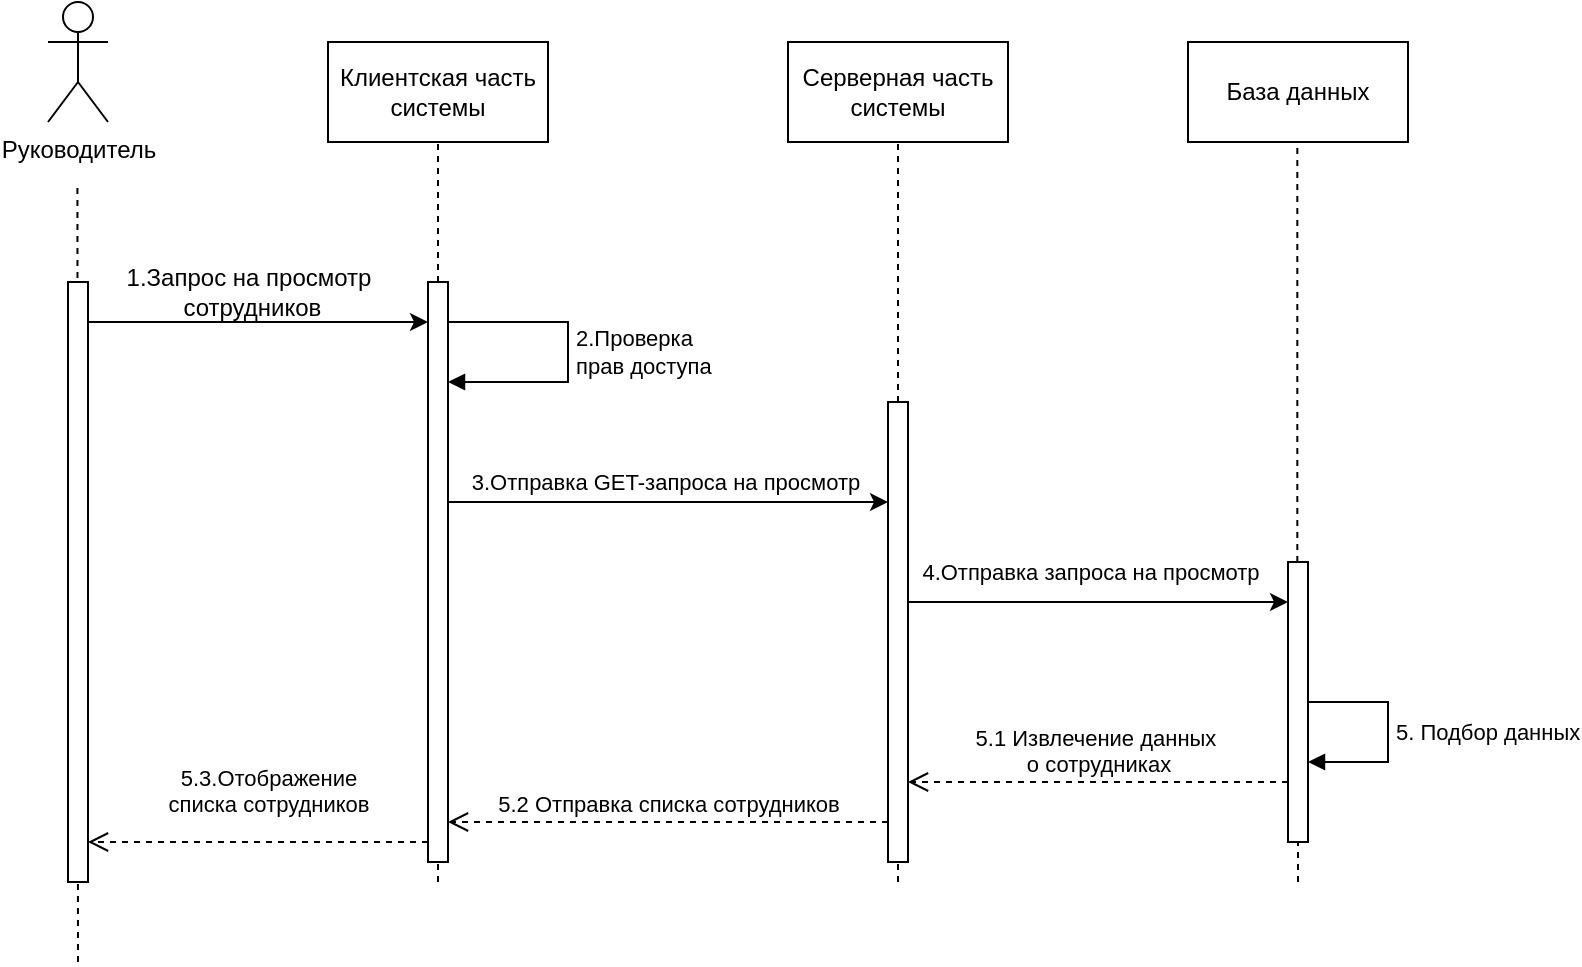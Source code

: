 <mxfile version="24.2.2" type="device">
  <diagram name="Страница — 1" id="T6KAc7fpX0pXLOmg80nU">
    <mxGraphModel dx="1434" dy="791" grid="1" gridSize="10" guides="1" tooltips="1" connect="1" arrows="1" fold="1" page="1" pageScale="1" pageWidth="827" pageHeight="1169" math="0" shadow="0">
      <root>
        <mxCell id="0" />
        <mxCell id="1" parent="0" />
        <mxCell id="ibpT-h3zPALlDqyW-gSG-1" value="Руководитель" style="shape=umlActor;verticalLabelPosition=bottom;verticalAlign=top;html=1;" vertex="1" parent="1">
          <mxGeometry x="140" y="70" width="30" height="60" as="geometry" />
        </mxCell>
        <mxCell id="ibpT-h3zPALlDqyW-gSG-2" value="" style="endArrow=none;dashed=1;html=1;rounded=0;" edge="1" parent="1">
          <mxGeometry width="50" height="50" relative="1" as="geometry">
            <mxPoint x="155" y="550" as="sourcePoint" />
            <mxPoint x="154.71" y="160" as="targetPoint" />
          </mxGeometry>
        </mxCell>
        <mxCell id="ibpT-h3zPALlDqyW-gSG-3" value="Клиентская часть&lt;br&gt;системы" style="html=1;whiteSpace=wrap;" vertex="1" parent="1">
          <mxGeometry x="280" y="90" width="110" height="50" as="geometry" />
        </mxCell>
        <mxCell id="ibpT-h3zPALlDqyW-gSG-4" value="" style="endArrow=none;dashed=1;html=1;rounded=0;entryX=0.5;entryY=1;entryDx=0;entryDy=0;" edge="1" parent="1" target="ibpT-h3zPALlDqyW-gSG-3">
          <mxGeometry width="50" height="50" relative="1" as="geometry">
            <mxPoint x="335" y="510" as="sourcePoint" />
            <mxPoint x="384.66" y="150" as="targetPoint" />
            <Array as="points">
              <mxPoint x="335" y="170" />
            </Array>
          </mxGeometry>
        </mxCell>
        <mxCell id="ibpT-h3zPALlDqyW-gSG-5" value="" style="endArrow=none;dashed=1;html=1;rounded=0;" edge="1" parent="1" target="ibpT-h3zPALlDqyW-gSG-6">
          <mxGeometry width="50" height="50" relative="1" as="geometry">
            <mxPoint x="155" y="300" as="sourcePoint" />
            <mxPoint x="154.71" y="160" as="targetPoint" />
          </mxGeometry>
        </mxCell>
        <mxCell id="ibpT-h3zPALlDqyW-gSG-6" value="" style="html=1;points=[[0,0,0,0,5],[0,1,0,0,-5],[1,0,0,0,5],[1,1,0,0,-5]];perimeter=orthogonalPerimeter;outlineConnect=0;targetShapes=umlLifeline;portConstraint=eastwest;newEdgeStyle={&quot;curved&quot;:0,&quot;rounded&quot;:0};" vertex="1" parent="1">
          <mxGeometry x="150" y="210" width="10" height="300" as="geometry" />
        </mxCell>
        <mxCell id="ibpT-h3zPALlDqyW-gSG-7" value="" style="html=1;points=[[0,0,0,0,5],[0,1,0,0,-5],[1,0,0,0,5],[1,1,0,0,-5]];perimeter=orthogonalPerimeter;outlineConnect=0;targetShapes=umlLifeline;portConstraint=eastwest;newEdgeStyle={&quot;curved&quot;:0,&quot;rounded&quot;:0};" vertex="1" parent="1">
          <mxGeometry x="330" y="210" width="10" height="290" as="geometry" />
        </mxCell>
        <mxCell id="ibpT-h3zPALlDqyW-gSG-8" value="" style="endArrow=classic;html=1;rounded=0;" edge="1" parent="1">
          <mxGeometry width="50" height="50" relative="1" as="geometry">
            <mxPoint x="160" y="230" as="sourcePoint" />
            <mxPoint x="330" y="230" as="targetPoint" />
          </mxGeometry>
        </mxCell>
        <mxCell id="ibpT-h3zPALlDqyW-gSG-9" value="1.Запрос на просмотр&lt;div&gt;&amp;nbsp;сотрудников&lt;/div&gt;" style="text;html=1;align=center;verticalAlign=middle;resizable=0;points=[];autosize=1;strokeColor=none;fillColor=none;" vertex="1" parent="1">
          <mxGeometry x="165" y="195" width="150" height="40" as="geometry" />
        </mxCell>
        <mxCell id="ibpT-h3zPALlDqyW-gSG-10" value="2.Проверка&amp;nbsp;&lt;div&gt;прав доступа&lt;/div&gt;" style="html=1;align=left;spacingLeft=2;endArrow=block;rounded=0;edgeStyle=orthogonalEdgeStyle;curved=0;rounded=0;" edge="1" parent="1">
          <mxGeometry x="-0.005" relative="1" as="geometry">
            <mxPoint x="340" y="230" as="sourcePoint" />
            <Array as="points">
              <mxPoint x="400" y="230" />
              <mxPoint x="400" y="260" />
            </Array>
            <mxPoint x="340" y="260" as="targetPoint" />
            <mxPoint as="offset" />
          </mxGeometry>
        </mxCell>
        <mxCell id="ibpT-h3zPALlDqyW-gSG-11" value="Серверная часть системы" style="html=1;whiteSpace=wrap;" vertex="1" parent="1">
          <mxGeometry x="510" y="90" width="110" height="50" as="geometry" />
        </mxCell>
        <mxCell id="ibpT-h3zPALlDqyW-gSG-12" value="" style="endArrow=none;dashed=1;html=1;rounded=0;entryX=0.5;entryY=1;entryDx=0;entryDy=0;" edge="1" parent="1" target="ibpT-h3zPALlDqyW-gSG-11">
          <mxGeometry width="50" height="50" relative="1" as="geometry">
            <mxPoint x="565" y="510" as="sourcePoint" />
            <mxPoint x="345" y="150" as="targetPoint" />
            <Array as="points" />
          </mxGeometry>
        </mxCell>
        <mxCell id="ibpT-h3zPALlDqyW-gSG-13" value="" style="html=1;points=[[0,0,0,0,5],[0,1,0,0,-5],[1,0,0,0,5],[1,1,0,0,-5]];perimeter=orthogonalPerimeter;outlineConnect=0;targetShapes=umlLifeline;portConstraint=eastwest;newEdgeStyle={&quot;curved&quot;:0,&quot;rounded&quot;:0};" vertex="1" parent="1">
          <mxGeometry x="560" y="270" width="10" height="230" as="geometry" />
        </mxCell>
        <mxCell id="ibpT-h3zPALlDqyW-gSG-14" value="" style="endArrow=classic;html=1;rounded=0;" edge="1" parent="1">
          <mxGeometry width="50" height="50" relative="1" as="geometry">
            <mxPoint x="340" y="320" as="sourcePoint" />
            <mxPoint x="560" y="320" as="targetPoint" />
          </mxGeometry>
        </mxCell>
        <mxCell id="ibpT-h3zPALlDqyW-gSG-15" value="3.Отправка GET-запроса на просмотр&amp;nbsp;" style="edgeLabel;html=1;align=center;verticalAlign=middle;resizable=0;points=[];" vertex="1" connectable="0" parent="ibpT-h3zPALlDqyW-gSG-14">
          <mxGeometry x="0.131" y="1" relative="1" as="geometry">
            <mxPoint x="-15" y="-9" as="offset" />
          </mxGeometry>
        </mxCell>
        <mxCell id="ibpT-h3zPALlDqyW-gSG-16" value="5. Подбор данных" style="html=1;align=left;spacingLeft=2;endArrow=block;rounded=0;edgeStyle=orthogonalEdgeStyle;curved=0;rounded=0;" edge="1" parent="1">
          <mxGeometry x="-0.005" relative="1" as="geometry">
            <mxPoint x="770" y="420" as="sourcePoint" />
            <Array as="points">
              <mxPoint x="810" y="420" />
              <mxPoint x="810" y="450" />
            </Array>
            <mxPoint x="770" y="450" as="targetPoint" />
            <mxPoint as="offset" />
          </mxGeometry>
        </mxCell>
        <mxCell id="ibpT-h3zPALlDqyW-gSG-17" value="База данных" style="html=1;whiteSpace=wrap;" vertex="1" parent="1">
          <mxGeometry x="710" y="90" width="110" height="50" as="geometry" />
        </mxCell>
        <mxCell id="ibpT-h3zPALlDqyW-gSG-18" value="" style="endArrow=none;dashed=1;html=1;rounded=0;entryX=0.5;entryY=1;entryDx=0;entryDy=0;" edge="1" parent="1" source="ibpT-h3zPALlDqyW-gSG-23">
          <mxGeometry width="50" height="50" relative="1" as="geometry">
            <mxPoint x="765" y="510" as="sourcePoint" />
            <mxPoint x="764.66" y="140" as="targetPoint" />
            <Array as="points" />
          </mxGeometry>
        </mxCell>
        <mxCell id="ibpT-h3zPALlDqyW-gSG-19" value="" style="endArrow=classic;html=1;rounded=0;" edge="1" parent="1">
          <mxGeometry width="50" height="50" relative="1" as="geometry">
            <mxPoint x="570.0" y="370.0" as="sourcePoint" />
            <mxPoint x="760.0" y="370.0" as="targetPoint" />
          </mxGeometry>
        </mxCell>
        <mxCell id="ibpT-h3zPALlDqyW-gSG-20" value="4.Отправка запроса на просмотр" style="edgeLabel;html=1;align=center;verticalAlign=middle;resizable=0;points=[];" vertex="1" connectable="0" parent="ibpT-h3zPALlDqyW-gSG-19">
          <mxGeometry x="0.194" relative="1" as="geometry">
            <mxPoint x="-23" y="-15" as="offset" />
          </mxGeometry>
        </mxCell>
        <mxCell id="ibpT-h3zPALlDqyW-gSG-21" value="5.1 Извлечение данных&amp;nbsp;&lt;div&gt;о сотрудниках&lt;/div&gt;" style="html=1;verticalAlign=bottom;endArrow=open;dashed=1;endSize=8;curved=0;rounded=0;" edge="1" parent="1">
          <mxGeometry relative="1" as="geometry">
            <mxPoint x="760.0" y="460.0" as="sourcePoint" />
            <mxPoint x="570.0" y="460.0" as="targetPoint" />
            <Array as="points">
              <mxPoint x="710" y="460" />
            </Array>
          </mxGeometry>
        </mxCell>
        <mxCell id="ibpT-h3zPALlDqyW-gSG-22" value="" style="endArrow=none;dashed=1;html=1;rounded=0;entryX=0.5;entryY=1;entryDx=0;entryDy=0;" edge="1" parent="1" target="ibpT-h3zPALlDqyW-gSG-23">
          <mxGeometry width="50" height="50" relative="1" as="geometry">
            <mxPoint x="765" y="510" as="sourcePoint" />
            <mxPoint x="764.66" y="140" as="targetPoint" />
            <Array as="points" />
          </mxGeometry>
        </mxCell>
        <mxCell id="ibpT-h3zPALlDqyW-gSG-23" value="" style="html=1;points=[[0,0,0,0,5],[0,1,0,0,-5],[1,0,0,0,5],[1,1,0,0,-5]];perimeter=orthogonalPerimeter;outlineConnect=0;targetShapes=umlLifeline;portConstraint=eastwest;newEdgeStyle={&quot;curved&quot;:0,&quot;rounded&quot;:0};" vertex="1" parent="1">
          <mxGeometry x="760" y="350" width="10" height="140" as="geometry" />
        </mxCell>
        <mxCell id="ibpT-h3zPALlDqyW-gSG-25" value="5.2 Отправка списка сотрудников" style="html=1;verticalAlign=bottom;endArrow=open;dashed=1;endSize=8;curved=0;rounded=0;" edge="1" parent="1">
          <mxGeometry relative="1" as="geometry">
            <mxPoint x="560" y="480" as="sourcePoint" />
            <mxPoint x="340" y="480.0" as="targetPoint" />
          </mxGeometry>
        </mxCell>
        <mxCell id="ibpT-h3zPALlDqyW-gSG-26" value="5.3.Отображение&lt;div&gt;списка сотрудников&lt;/div&gt;" style="html=1;verticalAlign=bottom;endArrow=open;dashed=1;endSize=8;curved=0;rounded=0;" edge="1" parent="1">
          <mxGeometry x="-0.059" y="-10" relative="1" as="geometry">
            <mxPoint x="330" y="490" as="sourcePoint" />
            <mxPoint x="160" y="490" as="targetPoint" />
            <mxPoint as="offset" />
          </mxGeometry>
        </mxCell>
      </root>
    </mxGraphModel>
  </diagram>
</mxfile>
